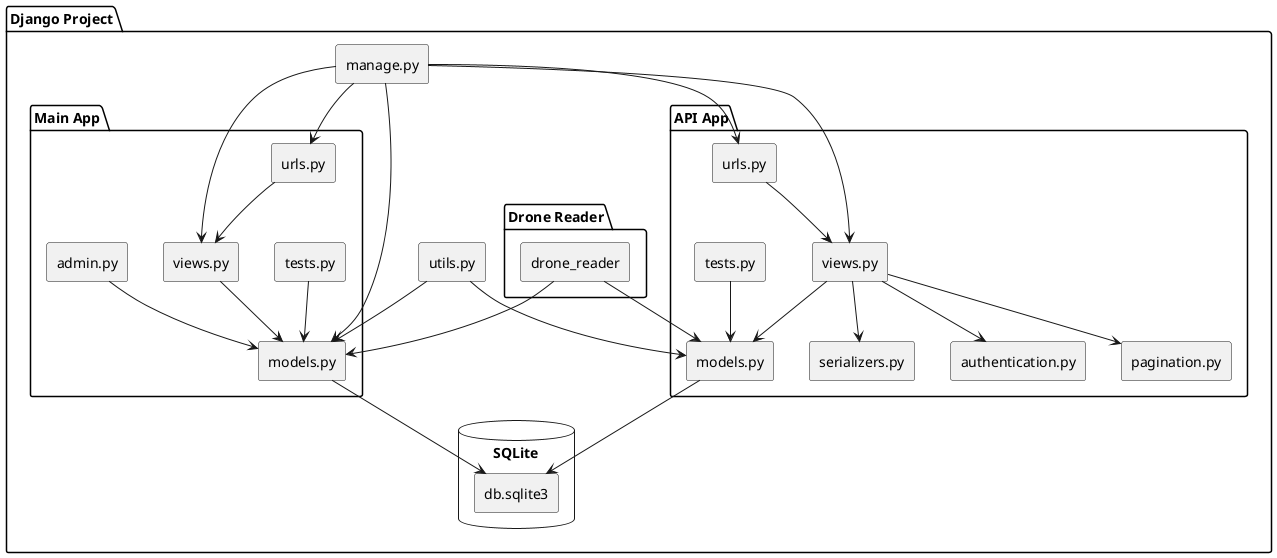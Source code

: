 @startuml DSA Project Structure

' Styling
skinparam componentStyle rectangle
skinparam backgroundColor white
skinparam handwritten false

' Main components
package "Django Project" {
    [manage.py] as manage
    [utils.py] as utils
    
    package "Main App" {
        [models.py] as main_models
        [views.py] as main_views
        [urls.py] as main_urls
        [admin.py] as main_admin
        [tests.py] as main_tests
    }
    
    package "API App" {
        [views.py] as api_views
        [urls.py] as api_urls
        [models.py] as api_models
        [serializers.py] as api_serializers
        [authentication.py] as api_auth
        [pagination.py] as api_pagination
        [tests.py] as api_tests
    }
    
    package "Drone Reader" {
        [drone_reader] as drone
    }
    
    database "SQLite" {
        [db.sqlite3] as db
    }
}

' Relationships
manage --> main_models
manage --> main_views
manage --> main_urls
manage --> api_views
manage --> api_urls

main_models --> db
api_models --> db

main_views --> main_models
api_views --> api_models
api_views --> api_serializers
api_views --> api_auth
api_views --> api_pagination

main_urls --> main_views
api_urls --> api_views

utils --> main_models
utils --> api_models

drone --> main_models
drone --> api_models

main_admin --> main_models
main_tests --> main_models
api_tests --> api_models

@enduml 